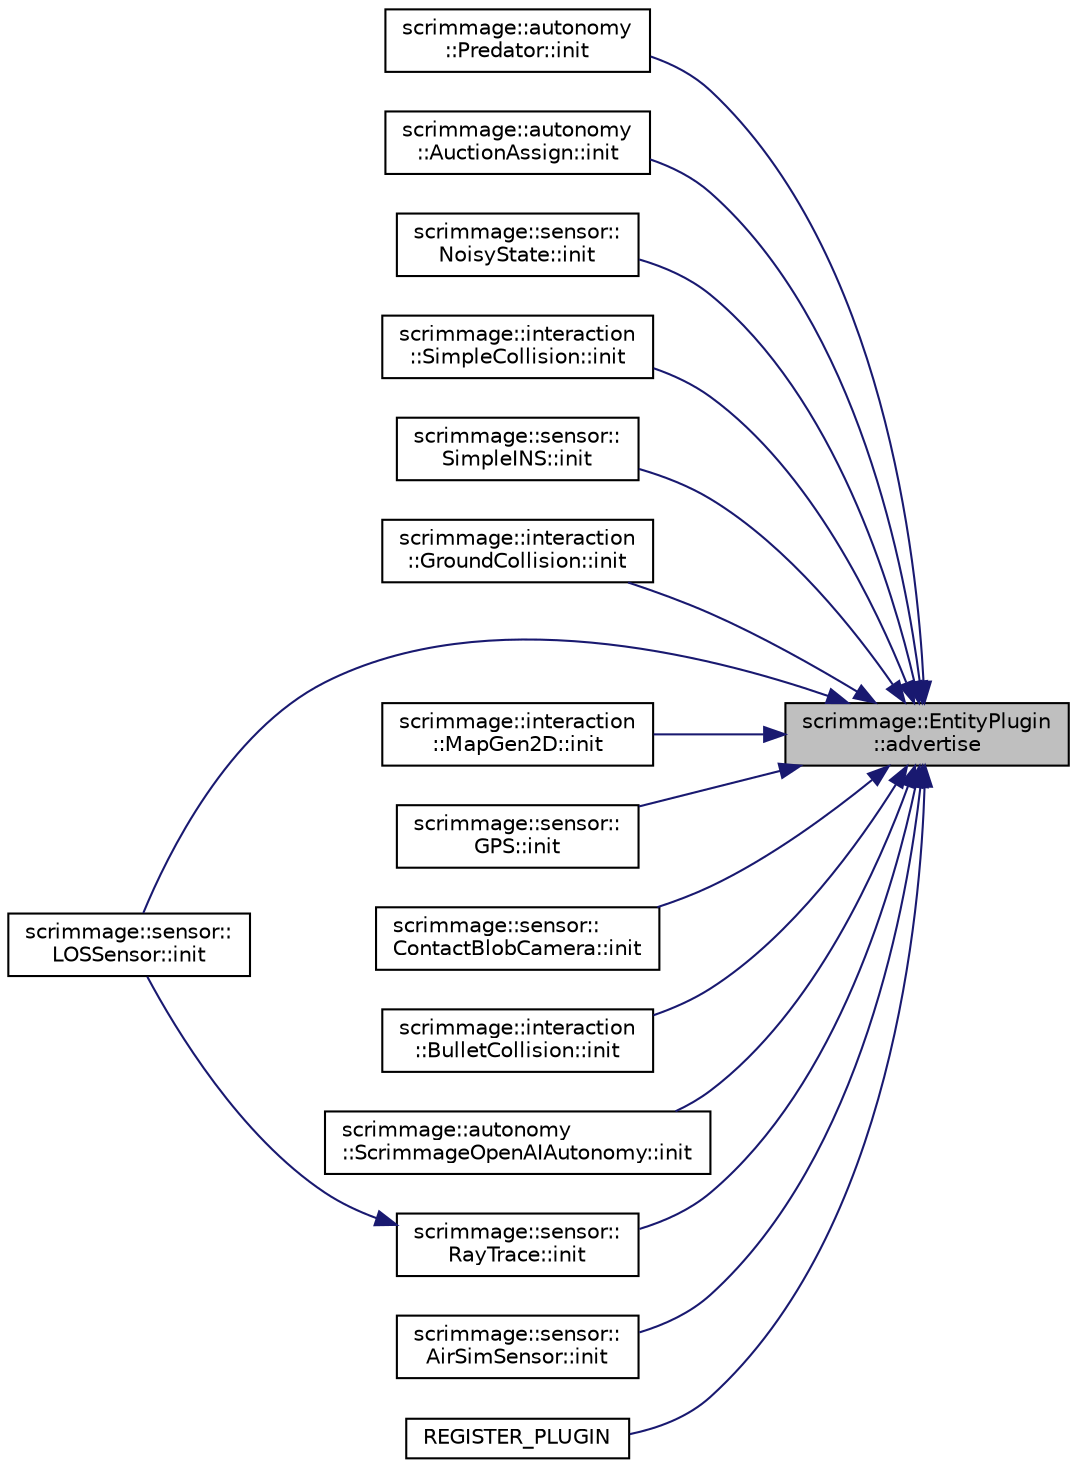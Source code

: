 digraph "scrimmage::EntityPlugin::advertise"
{
 // LATEX_PDF_SIZE
  edge [fontname="Helvetica",fontsize="10",labelfontname="Helvetica",labelfontsize="10"];
  node [fontname="Helvetica",fontsize="10",shape=record];
  rankdir="RL";
  Node1 [label="scrimmage::EntityPlugin\l::advertise",height=0.2,width=0.4,color="black", fillcolor="grey75", style="filled", fontcolor="black",tooltip=" "];
  Node1 -> Node2 [dir="back",color="midnightblue",fontsize="10",style="solid",fontname="Helvetica"];
  Node2 [label="scrimmage::autonomy\l::Predator::init",height=0.2,width=0.4,color="black", fillcolor="white", style="filled",URL="$classscrimmage_1_1autonomy_1_1Predator.html#aa5da7b569f02041c3d8c37f32527fec3",tooltip=" "];
  Node1 -> Node3 [dir="back",color="midnightblue",fontsize="10",style="solid",fontname="Helvetica"];
  Node3 [label="scrimmage::autonomy\l::AuctionAssign::init",height=0.2,width=0.4,color="black", fillcolor="white", style="filled",URL="$classscrimmage_1_1autonomy_1_1AuctionAssign.html#a5d45a48b536e7412f5d92147f6616b4a",tooltip=" "];
  Node1 -> Node4 [dir="back",color="midnightblue",fontsize="10",style="solid",fontname="Helvetica"];
  Node4 [label="scrimmage::sensor::\lNoisyState::init",height=0.2,width=0.4,color="black", fillcolor="white", style="filled",URL="$classscrimmage_1_1sensor_1_1NoisyState.html#aaa35becf0a5e3bd453037303eda5e8e0",tooltip=" "];
  Node1 -> Node5 [dir="back",color="midnightblue",fontsize="10",style="solid",fontname="Helvetica"];
  Node5 [label="scrimmage::interaction\l::SimpleCollision::init",height=0.2,width=0.4,color="black", fillcolor="white", style="filled",URL="$classscrimmage_1_1interaction_1_1SimpleCollision.html#a0422b6efee11911be7898cb4bf3b3ef5",tooltip=" "];
  Node1 -> Node6 [dir="back",color="midnightblue",fontsize="10",style="solid",fontname="Helvetica"];
  Node6 [label="scrimmage::sensor::\lSimpleINS::init",height=0.2,width=0.4,color="black", fillcolor="white", style="filled",URL="$classscrimmage_1_1sensor_1_1SimpleINS.html#a8934fd24bd425ed9ae10564d7f0706e4",tooltip=" "];
  Node1 -> Node7 [dir="back",color="midnightblue",fontsize="10",style="solid",fontname="Helvetica"];
  Node7 [label="scrimmage::interaction\l::GroundCollision::init",height=0.2,width=0.4,color="black", fillcolor="white", style="filled",URL="$classscrimmage_1_1interaction_1_1GroundCollision.html#a1d313c65cddca8c27931dec7182e615e",tooltip=" "];
  Node1 -> Node8 [dir="back",color="midnightblue",fontsize="10",style="solid",fontname="Helvetica"];
  Node8 [label="scrimmage::sensor::\lLOSSensor::init",height=0.2,width=0.4,color="black", fillcolor="white", style="filled",URL="$classscrimmage_1_1sensor_1_1LOSSensor.html#a42b67e32373457df760950817de23b6d",tooltip=" "];
  Node1 -> Node9 [dir="back",color="midnightblue",fontsize="10",style="solid",fontname="Helvetica"];
  Node9 [label="scrimmage::interaction\l::MapGen2D::init",height=0.2,width=0.4,color="black", fillcolor="white", style="filled",URL="$classscrimmage_1_1interaction_1_1MapGen2D.html#aef3260f415adc19d9f51382a70601cda",tooltip=" "];
  Node1 -> Node10 [dir="back",color="midnightblue",fontsize="10",style="solid",fontname="Helvetica"];
  Node10 [label="scrimmage::sensor::\lGPS::init",height=0.2,width=0.4,color="black", fillcolor="white", style="filled",URL="$classscrimmage_1_1sensor_1_1GPS.html#a738750849af109cd7f3b20be407c1c8a",tooltip=" "];
  Node1 -> Node11 [dir="back",color="midnightblue",fontsize="10",style="solid",fontname="Helvetica"];
  Node11 [label="scrimmage::sensor::\lContactBlobCamera::init",height=0.2,width=0.4,color="black", fillcolor="white", style="filled",URL="$classscrimmage_1_1sensor_1_1ContactBlobCamera.html#a7cec9401d5151523ad5f4f26b22656ad",tooltip=" "];
  Node1 -> Node12 [dir="back",color="midnightblue",fontsize="10",style="solid",fontname="Helvetica"];
  Node12 [label="scrimmage::interaction\l::BulletCollision::init",height=0.2,width=0.4,color="black", fillcolor="white", style="filled",URL="$classscrimmage_1_1interaction_1_1BulletCollision.html#aed9518f10ca6f42724a09a6142f5e055",tooltip=" "];
  Node1 -> Node13 [dir="back",color="midnightblue",fontsize="10",style="solid",fontname="Helvetica"];
  Node13 [label="scrimmage::autonomy\l::ScrimmageOpenAIAutonomy::init",height=0.2,width=0.4,color="black", fillcolor="white", style="filled",URL="$classscrimmage_1_1autonomy_1_1ScrimmageOpenAIAutonomy.html#ae1f953cddf1dc65d5b78ddfd0b20372a",tooltip=" "];
  Node1 -> Node14 [dir="back",color="midnightblue",fontsize="10",style="solid",fontname="Helvetica"];
  Node14 [label="scrimmage::sensor::\lRayTrace::init",height=0.2,width=0.4,color="black", fillcolor="white", style="filled",URL="$classscrimmage_1_1sensor_1_1RayTrace.html#a0d4c5907e9d79f66cc48fadc1431247c",tooltip=" "];
  Node14 -> Node8 [dir="back",color="midnightblue",fontsize="10",style="solid",fontname="Helvetica"];
  Node1 -> Node15 [dir="back",color="midnightblue",fontsize="10",style="solid",fontname="Helvetica"];
  Node15 [label="scrimmage::sensor::\lAirSimSensor::init",height=0.2,width=0.4,color="black", fillcolor="white", style="filled",URL="$classscrimmage_1_1sensor_1_1AirSimSensor.html#a7390e0790ff7e7713af27d728d3f37d4",tooltip=" "];
  Node1 -> Node16 [dir="back",color="midnightblue",fontsize="10",style="solid",fontname="Helvetica"];
  Node16 [label="REGISTER_PLUGIN",height=0.2,width=0.4,color="black", fillcolor="white", style="filled",URL="$CommandStringRelay_8cpp.html#af92327dbeb868271bc7983d6b559ef75",tooltip=" "];
}
